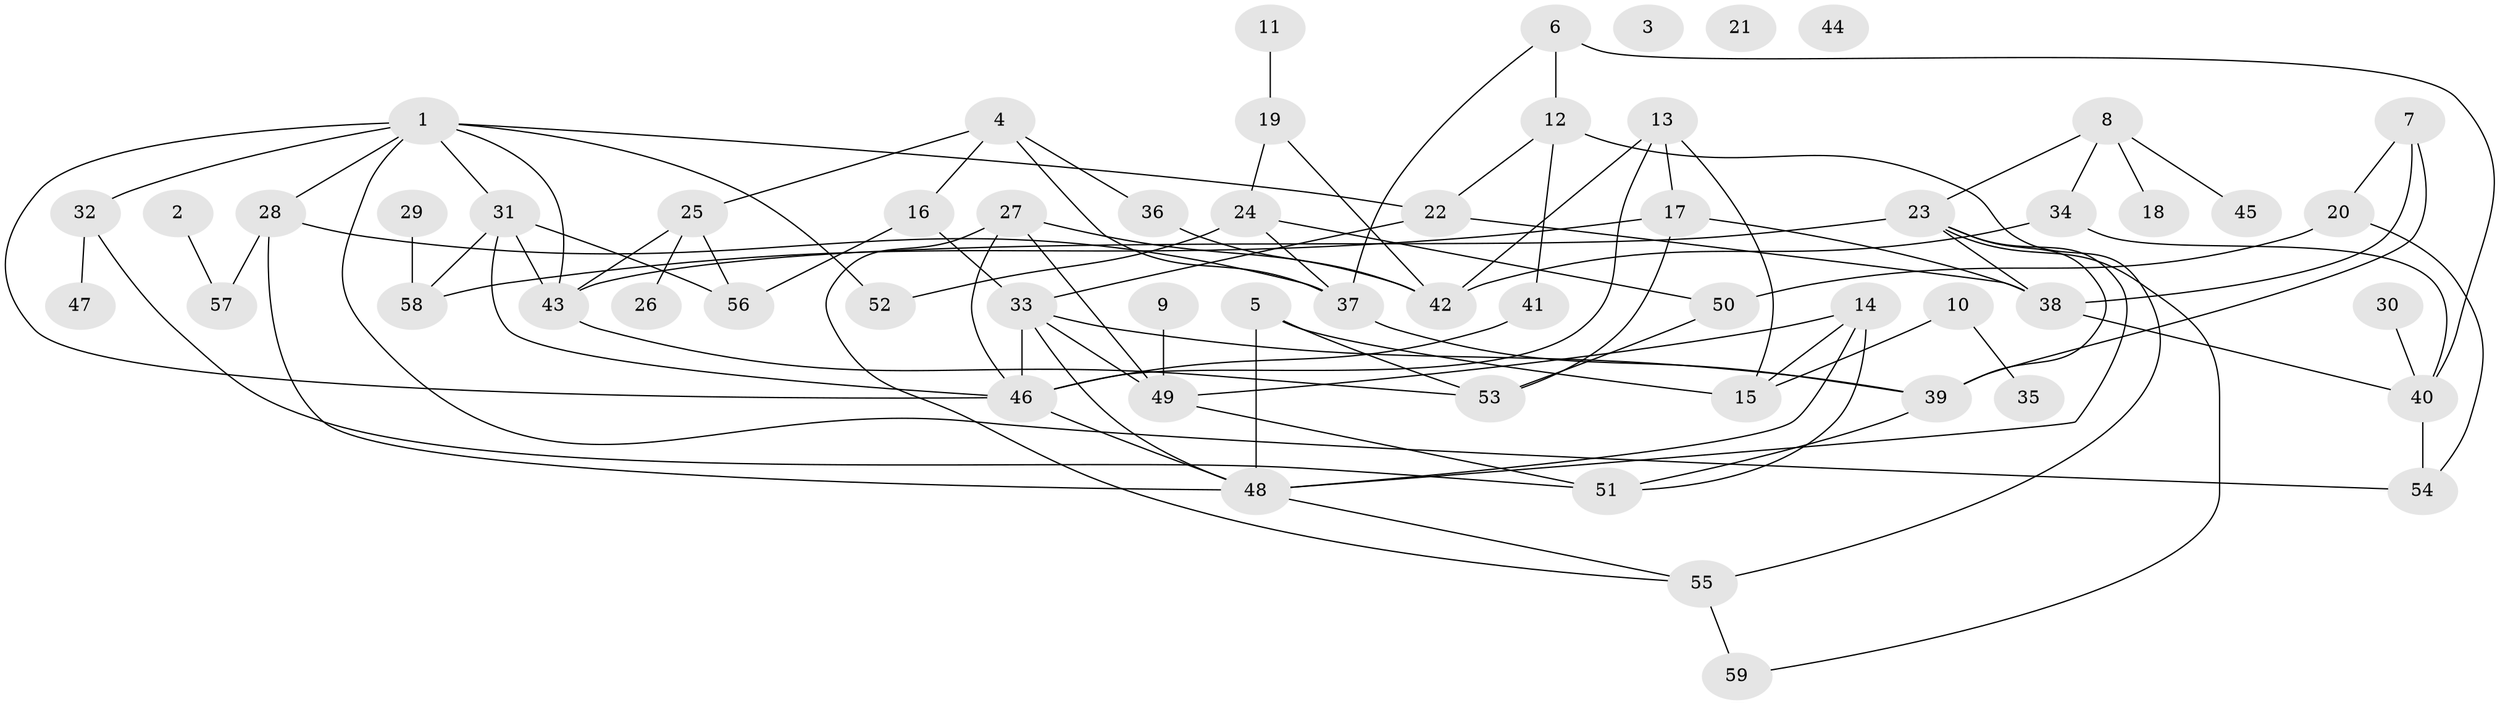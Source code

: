 // Generated by graph-tools (version 1.1) at 2025/33/03/09/25 02:33:57]
// undirected, 59 vertices, 96 edges
graph export_dot {
graph [start="1"]
  node [color=gray90,style=filled];
  1;
  2;
  3;
  4;
  5;
  6;
  7;
  8;
  9;
  10;
  11;
  12;
  13;
  14;
  15;
  16;
  17;
  18;
  19;
  20;
  21;
  22;
  23;
  24;
  25;
  26;
  27;
  28;
  29;
  30;
  31;
  32;
  33;
  34;
  35;
  36;
  37;
  38;
  39;
  40;
  41;
  42;
  43;
  44;
  45;
  46;
  47;
  48;
  49;
  50;
  51;
  52;
  53;
  54;
  55;
  56;
  57;
  58;
  59;
  1 -- 22;
  1 -- 28;
  1 -- 31;
  1 -- 32;
  1 -- 43;
  1 -- 46;
  1 -- 52;
  1 -- 54;
  2 -- 57;
  4 -- 16;
  4 -- 25;
  4 -- 36;
  4 -- 37;
  5 -- 15;
  5 -- 48;
  5 -- 53;
  6 -- 12;
  6 -- 37;
  6 -- 40;
  7 -- 20;
  7 -- 38;
  7 -- 39;
  8 -- 18;
  8 -- 23;
  8 -- 34;
  8 -- 45;
  9 -- 49;
  10 -- 15;
  10 -- 35;
  11 -- 19;
  12 -- 22;
  12 -- 41;
  12 -- 55;
  13 -- 15;
  13 -- 17;
  13 -- 42;
  13 -- 46;
  14 -- 15;
  14 -- 48;
  14 -- 49;
  14 -- 51;
  16 -- 33;
  16 -- 56;
  17 -- 38;
  17 -- 53;
  17 -- 58;
  19 -- 24;
  19 -- 42;
  20 -- 50;
  20 -- 54;
  22 -- 33;
  22 -- 38;
  23 -- 38;
  23 -- 39;
  23 -- 43;
  23 -- 48;
  23 -- 59;
  24 -- 37;
  24 -- 50;
  24 -- 52;
  25 -- 26;
  25 -- 43;
  25 -- 56;
  27 -- 42;
  27 -- 46;
  27 -- 49;
  27 -- 55;
  28 -- 37;
  28 -- 48;
  28 -- 57;
  29 -- 58;
  30 -- 40;
  31 -- 43;
  31 -- 46;
  31 -- 56;
  31 -- 58;
  32 -- 47;
  32 -- 51;
  33 -- 39;
  33 -- 46;
  33 -- 48;
  33 -- 49;
  34 -- 40;
  34 -- 42;
  36 -- 42;
  37 -- 39;
  38 -- 40;
  39 -- 51;
  40 -- 54;
  41 -- 46;
  43 -- 53;
  46 -- 48;
  48 -- 55;
  49 -- 51;
  50 -- 53;
  55 -- 59;
}
